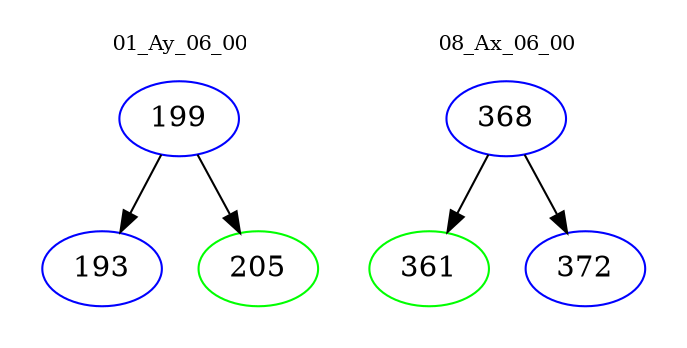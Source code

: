 digraph{
subgraph cluster_0 {
color = white
label = "01_Ay_06_00";
fontsize=10;
T0_199 [label="199", color="blue"]
T0_199 -> T0_193 [color="black"]
T0_193 [label="193", color="blue"]
T0_199 -> T0_205 [color="black"]
T0_205 [label="205", color="green"]
}
subgraph cluster_1 {
color = white
label = "08_Ax_06_00";
fontsize=10;
T1_368 [label="368", color="blue"]
T1_368 -> T1_361 [color="black"]
T1_361 [label="361", color="green"]
T1_368 -> T1_372 [color="black"]
T1_372 [label="372", color="blue"]
}
}
